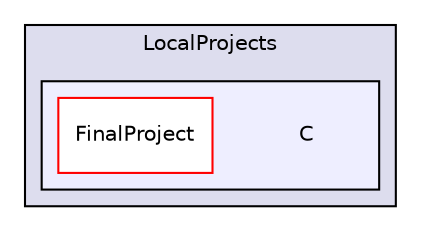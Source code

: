 digraph "D:/Documents/LocalProjects/C" {
  compound=true
  node [ fontsize="10", fontname="Helvetica"];
  edge [ labelfontsize="10", labelfontname="Helvetica"];
  subgraph clusterdir_797f3e2edc8750557758a2619f1dc004 {
    graph [ bgcolor="#ddddee", pencolor="black", label="LocalProjects" fontname="Helvetica", fontsize="10", URL="dir_797f3e2edc8750557758a2619f1dc004.html"]
  subgraph clusterdir_c6a00b75020fabe2e2f55e91a9ddff71 {
    graph [ bgcolor="#eeeeff", pencolor="black", label="" URL="dir_c6a00b75020fabe2e2f55e91a9ddff71.html"];
    dir_c6a00b75020fabe2e2f55e91a9ddff71 [shape=plaintext label="C"];
    dir_f45dd37d468222025f93c50c34c9b810 [shape=box label="FinalProject" color="red" fillcolor="white" style="filled" URL="dir_f45dd37d468222025f93c50c34c9b810.html"];
  }
  }
}

